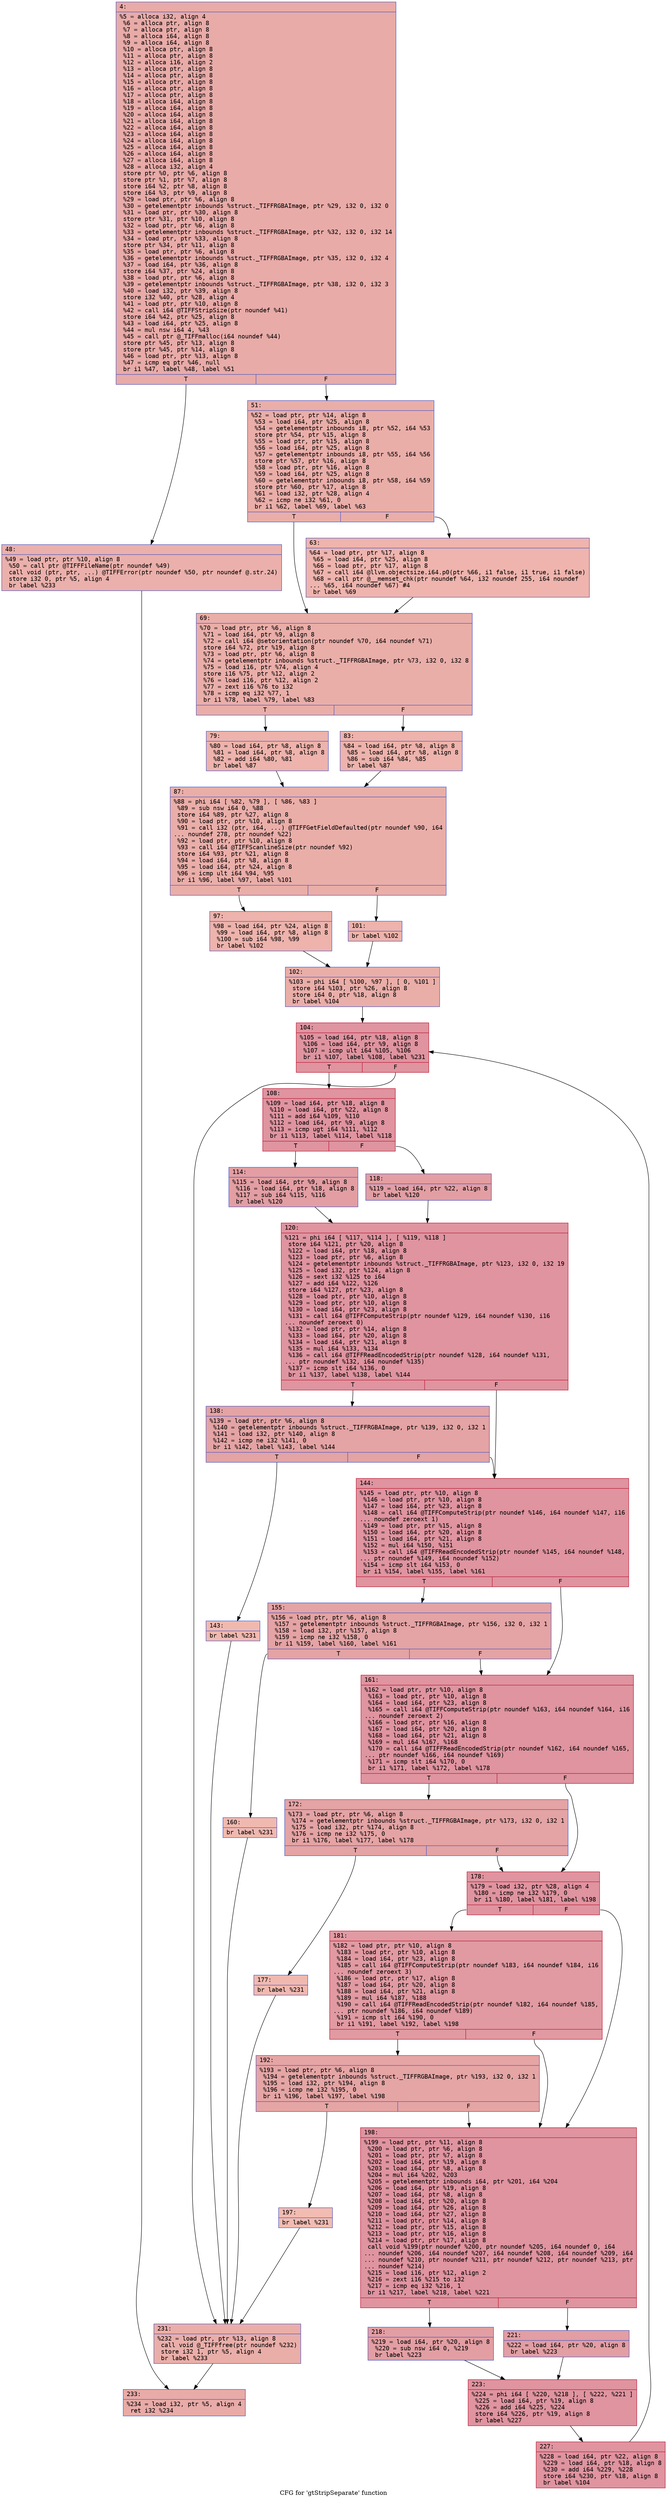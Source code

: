 digraph "CFG for 'gtStripSeparate' function" {
	label="CFG for 'gtStripSeparate' function";

	Node0x600002a33340 [shape=record,color="#3d50c3ff", style=filled, fillcolor="#cc403a70" fontname="Courier",label="{4:\l|  %5 = alloca i32, align 4\l  %6 = alloca ptr, align 8\l  %7 = alloca ptr, align 8\l  %8 = alloca i64, align 8\l  %9 = alloca i64, align 8\l  %10 = alloca ptr, align 8\l  %11 = alloca ptr, align 8\l  %12 = alloca i16, align 2\l  %13 = alloca ptr, align 8\l  %14 = alloca ptr, align 8\l  %15 = alloca ptr, align 8\l  %16 = alloca ptr, align 8\l  %17 = alloca ptr, align 8\l  %18 = alloca i64, align 8\l  %19 = alloca i64, align 8\l  %20 = alloca i64, align 8\l  %21 = alloca i64, align 8\l  %22 = alloca i64, align 8\l  %23 = alloca i64, align 8\l  %24 = alloca i64, align 8\l  %25 = alloca i64, align 8\l  %26 = alloca i64, align 8\l  %27 = alloca i64, align 8\l  %28 = alloca i32, align 4\l  store ptr %0, ptr %6, align 8\l  store ptr %1, ptr %7, align 8\l  store i64 %2, ptr %8, align 8\l  store i64 %3, ptr %9, align 8\l  %29 = load ptr, ptr %6, align 8\l  %30 = getelementptr inbounds %struct._TIFFRGBAImage, ptr %29, i32 0, i32 0\l  %31 = load ptr, ptr %30, align 8\l  store ptr %31, ptr %10, align 8\l  %32 = load ptr, ptr %6, align 8\l  %33 = getelementptr inbounds %struct._TIFFRGBAImage, ptr %32, i32 0, i32 14\l  %34 = load ptr, ptr %33, align 8\l  store ptr %34, ptr %11, align 8\l  %35 = load ptr, ptr %6, align 8\l  %36 = getelementptr inbounds %struct._TIFFRGBAImage, ptr %35, i32 0, i32 4\l  %37 = load i64, ptr %36, align 8\l  store i64 %37, ptr %24, align 8\l  %38 = load ptr, ptr %6, align 8\l  %39 = getelementptr inbounds %struct._TIFFRGBAImage, ptr %38, i32 0, i32 3\l  %40 = load i32, ptr %39, align 8\l  store i32 %40, ptr %28, align 4\l  %41 = load ptr, ptr %10, align 8\l  %42 = call i64 @TIFFStripSize(ptr noundef %41)\l  store i64 %42, ptr %25, align 8\l  %43 = load i64, ptr %25, align 8\l  %44 = mul nsw i64 4, %43\l  %45 = call ptr @_TIFFmalloc(i64 noundef %44)\l  store ptr %45, ptr %13, align 8\l  store ptr %45, ptr %14, align 8\l  %46 = load ptr, ptr %13, align 8\l  %47 = icmp eq ptr %46, null\l  br i1 %47, label %48, label %51\l|{<s0>T|<s1>F}}"];
	Node0x600002a33340:s0 -> Node0x600002a33430[tooltip="4 -> 48\nProbability 37.50%" ];
	Node0x600002a33340:s1 -> Node0x600002a33480[tooltip="4 -> 51\nProbability 62.50%" ];
	Node0x600002a33430 [shape=record,color="#3d50c3ff", style=filled, fillcolor="#d24b4070" fontname="Courier",label="{48:\l|  %49 = load ptr, ptr %10, align 8\l  %50 = call ptr @TIFFFileName(ptr noundef %49)\l  call void (ptr, ptr, ...) @TIFFError(ptr noundef %50, ptr noundef @.str.24)\l  store i32 0, ptr %5, align 4\l  br label %233\l}"];
	Node0x600002a33430 -> Node0x600002a33e80[tooltip="48 -> 233\nProbability 100.00%" ];
	Node0x600002a33480 [shape=record,color="#3d50c3ff", style=filled, fillcolor="#d0473d70" fontname="Courier",label="{51:\l|  %52 = load ptr, ptr %14, align 8\l  %53 = load i64, ptr %25, align 8\l  %54 = getelementptr inbounds i8, ptr %52, i64 %53\l  store ptr %54, ptr %15, align 8\l  %55 = load ptr, ptr %15, align 8\l  %56 = load i64, ptr %25, align 8\l  %57 = getelementptr inbounds i8, ptr %55, i64 %56\l  store ptr %57, ptr %16, align 8\l  %58 = load ptr, ptr %16, align 8\l  %59 = load i64, ptr %25, align 8\l  %60 = getelementptr inbounds i8, ptr %58, i64 %59\l  store ptr %60, ptr %17, align 8\l  %61 = load i32, ptr %28, align 4\l  %62 = icmp ne i32 %61, 0\l  br i1 %62, label %69, label %63\l|{<s0>T|<s1>F}}"];
	Node0x600002a33480:s0 -> Node0x600002a33520[tooltip="51 -> 69\nProbability 62.50%" ];
	Node0x600002a33480:s1 -> Node0x600002a334d0[tooltip="51 -> 63\nProbability 37.50%" ];
	Node0x600002a334d0 [shape=record,color="#3d50c3ff", style=filled, fillcolor="#d8564670" fontname="Courier",label="{63:\l|  %64 = load ptr, ptr %17, align 8\l  %65 = load i64, ptr %25, align 8\l  %66 = load ptr, ptr %17, align 8\l  %67 = call i64 @llvm.objectsize.i64.p0(ptr %66, i1 false, i1 true, i1 false)\l  %68 = call ptr @__memset_chk(ptr noundef %64, i32 noundef 255, i64 noundef\l... %65, i64 noundef %67) #4\l  br label %69\l}"];
	Node0x600002a334d0 -> Node0x600002a33520[tooltip="63 -> 69\nProbability 100.00%" ];
	Node0x600002a33520 [shape=record,color="#3d50c3ff", style=filled, fillcolor="#d0473d70" fontname="Courier",label="{69:\l|  %70 = load ptr, ptr %6, align 8\l  %71 = load i64, ptr %9, align 8\l  %72 = call i64 @setorientation(ptr noundef %70, i64 noundef %71)\l  store i64 %72, ptr %19, align 8\l  %73 = load ptr, ptr %6, align 8\l  %74 = getelementptr inbounds %struct._TIFFRGBAImage, ptr %73, i32 0, i32 8\l  %75 = load i16, ptr %74, align 4\l  store i16 %75, ptr %12, align 2\l  %76 = load i16, ptr %12, align 2\l  %77 = zext i16 %76 to i32\l  %78 = icmp eq i32 %77, 1\l  br i1 %78, label %79, label %83\l|{<s0>T|<s1>F}}"];
	Node0x600002a33520:s0 -> Node0x600002a33570[tooltip="69 -> 79\nProbability 50.00%" ];
	Node0x600002a33520:s1 -> Node0x600002a335c0[tooltip="69 -> 83\nProbability 50.00%" ];
	Node0x600002a33570 [shape=record,color="#3d50c3ff", style=filled, fillcolor="#d6524470" fontname="Courier",label="{79:\l|  %80 = load i64, ptr %8, align 8\l  %81 = load i64, ptr %8, align 8\l  %82 = add i64 %80, %81\l  br label %87\l}"];
	Node0x600002a33570 -> Node0x600002a33610[tooltip="79 -> 87\nProbability 100.00%" ];
	Node0x600002a335c0 [shape=record,color="#3d50c3ff", style=filled, fillcolor="#d6524470" fontname="Courier",label="{83:\l|  %84 = load i64, ptr %8, align 8\l  %85 = load i64, ptr %8, align 8\l  %86 = sub i64 %84, %85\l  br label %87\l}"];
	Node0x600002a335c0 -> Node0x600002a33610[tooltip="83 -> 87\nProbability 100.00%" ];
	Node0x600002a33610 [shape=record,color="#3d50c3ff", style=filled, fillcolor="#d0473d70" fontname="Courier",label="{87:\l|  %88 = phi i64 [ %82, %79 ], [ %86, %83 ]\l  %89 = sub nsw i64 0, %88\l  store i64 %89, ptr %27, align 8\l  %90 = load ptr, ptr %10, align 8\l  %91 = call i32 (ptr, i64, ...) @TIFFGetFieldDefaulted(ptr noundef %90, i64\l... noundef 278, ptr noundef %22)\l  %92 = load ptr, ptr %10, align 8\l  %93 = call i64 @TIFFScanlineSize(ptr noundef %92)\l  store i64 %93, ptr %21, align 8\l  %94 = load i64, ptr %8, align 8\l  %95 = load i64, ptr %24, align 8\l  %96 = icmp ult i64 %94, %95\l  br i1 %96, label %97, label %101\l|{<s0>T|<s1>F}}"];
	Node0x600002a33610:s0 -> Node0x600002a33660[tooltip="87 -> 97\nProbability 50.00%" ];
	Node0x600002a33610:s1 -> Node0x600002a336b0[tooltip="87 -> 101\nProbability 50.00%" ];
	Node0x600002a33660 [shape=record,color="#3d50c3ff", style=filled, fillcolor="#d6524470" fontname="Courier",label="{97:\l|  %98 = load i64, ptr %24, align 8\l  %99 = load i64, ptr %8, align 8\l  %100 = sub i64 %98, %99\l  br label %102\l}"];
	Node0x600002a33660 -> Node0x600002a33700[tooltip="97 -> 102\nProbability 100.00%" ];
	Node0x600002a336b0 [shape=record,color="#3d50c3ff", style=filled, fillcolor="#d6524470" fontname="Courier",label="{101:\l|  br label %102\l}"];
	Node0x600002a336b0 -> Node0x600002a33700[tooltip="101 -> 102\nProbability 100.00%" ];
	Node0x600002a33700 [shape=record,color="#3d50c3ff", style=filled, fillcolor="#d0473d70" fontname="Courier",label="{102:\l|  %103 = phi i64 [ %100, %97 ], [ 0, %101 ]\l  store i64 %103, ptr %26, align 8\l  store i64 0, ptr %18, align 8\l  br label %104\l}"];
	Node0x600002a33700 -> Node0x600002a33750[tooltip="102 -> 104\nProbability 100.00%" ];
	Node0x600002a33750 [shape=record,color="#b70d28ff", style=filled, fillcolor="#b70d2870" fontname="Courier",label="{104:\l|  %105 = load i64, ptr %18, align 8\l  %106 = load i64, ptr %9, align 8\l  %107 = icmp ult i64 %105, %106\l  br i1 %107, label %108, label %231\l|{<s0>T|<s1>F}}"];
	Node0x600002a33750:s0 -> Node0x600002a337a0[tooltip="104 -> 108\nProbability 96.88%" ];
	Node0x600002a33750:s1 -> Node0x600002a33e30[tooltip="104 -> 231\nProbability 3.12%" ];
	Node0x600002a337a0 [shape=record,color="#b70d28ff", style=filled, fillcolor="#b70d2870" fontname="Courier",label="{108:\l|  %109 = load i64, ptr %18, align 8\l  %110 = load i64, ptr %22, align 8\l  %111 = add i64 %109, %110\l  %112 = load i64, ptr %9, align 8\l  %113 = icmp ugt i64 %111, %112\l  br i1 %113, label %114, label %118\l|{<s0>T|<s1>F}}"];
	Node0x600002a337a0:s0 -> Node0x600002a337f0[tooltip="108 -> 114\nProbability 50.00%" ];
	Node0x600002a337a0:s1 -> Node0x600002a33840[tooltip="108 -> 118\nProbability 50.00%" ];
	Node0x600002a337f0 [shape=record,color="#3d50c3ff", style=filled, fillcolor="#be242e70" fontname="Courier",label="{114:\l|  %115 = load i64, ptr %9, align 8\l  %116 = load i64, ptr %18, align 8\l  %117 = sub i64 %115, %116\l  br label %120\l}"];
	Node0x600002a337f0 -> Node0x600002a33890[tooltip="114 -> 120\nProbability 100.00%" ];
	Node0x600002a33840 [shape=record,color="#3d50c3ff", style=filled, fillcolor="#be242e70" fontname="Courier",label="{118:\l|  %119 = load i64, ptr %22, align 8\l  br label %120\l}"];
	Node0x600002a33840 -> Node0x600002a33890[tooltip="118 -> 120\nProbability 100.00%" ];
	Node0x600002a33890 [shape=record,color="#b70d28ff", style=filled, fillcolor="#b70d2870" fontname="Courier",label="{120:\l|  %121 = phi i64 [ %117, %114 ], [ %119, %118 ]\l  store i64 %121, ptr %20, align 8\l  %122 = load i64, ptr %18, align 8\l  %123 = load ptr, ptr %6, align 8\l  %124 = getelementptr inbounds %struct._TIFFRGBAImage, ptr %123, i32 0, i32 19\l  %125 = load i32, ptr %124, align 8\l  %126 = sext i32 %125 to i64\l  %127 = add i64 %122, %126\l  store i64 %127, ptr %23, align 8\l  %128 = load ptr, ptr %10, align 8\l  %129 = load ptr, ptr %10, align 8\l  %130 = load i64, ptr %23, align 8\l  %131 = call i64 @TIFFComputeStrip(ptr noundef %129, i64 noundef %130, i16\l... noundef zeroext 0)\l  %132 = load ptr, ptr %14, align 8\l  %133 = load i64, ptr %20, align 8\l  %134 = load i64, ptr %21, align 8\l  %135 = mul i64 %133, %134\l  %136 = call i64 @TIFFReadEncodedStrip(ptr noundef %128, i64 noundef %131,\l... ptr noundef %132, i64 noundef %135)\l  %137 = icmp slt i64 %136, 0\l  br i1 %137, label %138, label %144\l|{<s0>T|<s1>F}}"];
	Node0x600002a33890:s0 -> Node0x600002a338e0[tooltip="120 -> 138\nProbability 37.50%" ];
	Node0x600002a33890:s1 -> Node0x600002a33980[tooltip="120 -> 144\nProbability 62.50%" ];
	Node0x600002a338e0 [shape=record,color="#3d50c3ff", style=filled, fillcolor="#c32e3170" fontname="Courier",label="{138:\l|  %139 = load ptr, ptr %6, align 8\l  %140 = getelementptr inbounds %struct._TIFFRGBAImage, ptr %139, i32 0, i32 1\l  %141 = load i32, ptr %140, align 8\l  %142 = icmp ne i32 %141, 0\l  br i1 %142, label %143, label %144\l|{<s0>T|<s1>F}}"];
	Node0x600002a338e0:s0 -> Node0x600002a33930[tooltip="138 -> 143\nProbability 3.12%" ];
	Node0x600002a338e0:s1 -> Node0x600002a33980[tooltip="138 -> 144\nProbability 96.88%" ];
	Node0x600002a33930 [shape=record,color="#3d50c3ff", style=filled, fillcolor="#de614d70" fontname="Courier",label="{143:\l|  br label %231\l}"];
	Node0x600002a33930 -> Node0x600002a33e30[tooltip="143 -> 231\nProbability 100.00%" ];
	Node0x600002a33980 [shape=record,color="#b70d28ff", style=filled, fillcolor="#b70d2870" fontname="Courier",label="{144:\l|  %145 = load ptr, ptr %10, align 8\l  %146 = load ptr, ptr %10, align 8\l  %147 = load i64, ptr %23, align 8\l  %148 = call i64 @TIFFComputeStrip(ptr noundef %146, i64 noundef %147, i16\l... noundef zeroext 1)\l  %149 = load ptr, ptr %15, align 8\l  %150 = load i64, ptr %20, align 8\l  %151 = load i64, ptr %21, align 8\l  %152 = mul i64 %150, %151\l  %153 = call i64 @TIFFReadEncodedStrip(ptr noundef %145, i64 noundef %148,\l... ptr noundef %149, i64 noundef %152)\l  %154 = icmp slt i64 %153, 0\l  br i1 %154, label %155, label %161\l|{<s0>T|<s1>F}}"];
	Node0x600002a33980:s0 -> Node0x600002a339d0[tooltip="144 -> 155\nProbability 37.50%" ];
	Node0x600002a33980:s1 -> Node0x600002a33a70[tooltip="144 -> 161\nProbability 62.50%" ];
	Node0x600002a339d0 [shape=record,color="#3d50c3ff", style=filled, fillcolor="#c32e3170" fontname="Courier",label="{155:\l|  %156 = load ptr, ptr %6, align 8\l  %157 = getelementptr inbounds %struct._TIFFRGBAImage, ptr %156, i32 0, i32 1\l  %158 = load i32, ptr %157, align 8\l  %159 = icmp ne i32 %158, 0\l  br i1 %159, label %160, label %161\l|{<s0>T|<s1>F}}"];
	Node0x600002a339d0:s0 -> Node0x600002a33a20[tooltip="155 -> 160\nProbability 3.12%" ];
	Node0x600002a339d0:s1 -> Node0x600002a33a70[tooltip="155 -> 161\nProbability 96.88%" ];
	Node0x600002a33a20 [shape=record,color="#3d50c3ff", style=filled, fillcolor="#de614d70" fontname="Courier",label="{160:\l|  br label %231\l}"];
	Node0x600002a33a20 -> Node0x600002a33e30[tooltip="160 -> 231\nProbability 100.00%" ];
	Node0x600002a33a70 [shape=record,color="#b70d28ff", style=filled, fillcolor="#b70d2870" fontname="Courier",label="{161:\l|  %162 = load ptr, ptr %10, align 8\l  %163 = load ptr, ptr %10, align 8\l  %164 = load i64, ptr %23, align 8\l  %165 = call i64 @TIFFComputeStrip(ptr noundef %163, i64 noundef %164, i16\l... noundef zeroext 2)\l  %166 = load ptr, ptr %16, align 8\l  %167 = load i64, ptr %20, align 8\l  %168 = load i64, ptr %21, align 8\l  %169 = mul i64 %167, %168\l  %170 = call i64 @TIFFReadEncodedStrip(ptr noundef %162, i64 noundef %165,\l... ptr noundef %166, i64 noundef %169)\l  %171 = icmp slt i64 %170, 0\l  br i1 %171, label %172, label %178\l|{<s0>T|<s1>F}}"];
	Node0x600002a33a70:s0 -> Node0x600002a33ac0[tooltip="161 -> 172\nProbability 37.50%" ];
	Node0x600002a33a70:s1 -> Node0x600002a33b60[tooltip="161 -> 178\nProbability 62.50%" ];
	Node0x600002a33ac0 [shape=record,color="#3d50c3ff", style=filled, fillcolor="#c32e3170" fontname="Courier",label="{172:\l|  %173 = load ptr, ptr %6, align 8\l  %174 = getelementptr inbounds %struct._TIFFRGBAImage, ptr %173, i32 0, i32 1\l  %175 = load i32, ptr %174, align 8\l  %176 = icmp ne i32 %175, 0\l  br i1 %176, label %177, label %178\l|{<s0>T|<s1>F}}"];
	Node0x600002a33ac0:s0 -> Node0x600002a33b10[tooltip="172 -> 177\nProbability 3.12%" ];
	Node0x600002a33ac0:s1 -> Node0x600002a33b60[tooltip="172 -> 178\nProbability 96.88%" ];
	Node0x600002a33b10 [shape=record,color="#3d50c3ff", style=filled, fillcolor="#de614d70" fontname="Courier",label="{177:\l|  br label %231\l}"];
	Node0x600002a33b10 -> Node0x600002a33e30[tooltip="177 -> 231\nProbability 100.00%" ];
	Node0x600002a33b60 [shape=record,color="#b70d28ff", style=filled, fillcolor="#b70d2870" fontname="Courier",label="{178:\l|  %179 = load i32, ptr %28, align 4\l  %180 = icmp ne i32 %179, 0\l  br i1 %180, label %181, label %198\l|{<s0>T|<s1>F}}"];
	Node0x600002a33b60:s0 -> Node0x600002a33bb0[tooltip="178 -> 181\nProbability 62.50%" ];
	Node0x600002a33b60:s1 -> Node0x600002a33ca0[tooltip="178 -> 198\nProbability 37.50%" ];
	Node0x600002a33bb0 [shape=record,color="#b70d28ff", style=filled, fillcolor="#bb1b2c70" fontname="Courier",label="{181:\l|  %182 = load ptr, ptr %10, align 8\l  %183 = load ptr, ptr %10, align 8\l  %184 = load i64, ptr %23, align 8\l  %185 = call i64 @TIFFComputeStrip(ptr noundef %183, i64 noundef %184, i16\l... noundef zeroext 3)\l  %186 = load ptr, ptr %17, align 8\l  %187 = load i64, ptr %20, align 8\l  %188 = load i64, ptr %21, align 8\l  %189 = mul i64 %187, %188\l  %190 = call i64 @TIFFReadEncodedStrip(ptr noundef %182, i64 noundef %185,\l... ptr noundef %186, i64 noundef %189)\l  %191 = icmp slt i64 %190, 0\l  br i1 %191, label %192, label %198\l|{<s0>T|<s1>F}}"];
	Node0x600002a33bb0:s0 -> Node0x600002a33c00[tooltip="181 -> 192\nProbability 37.50%" ];
	Node0x600002a33bb0:s1 -> Node0x600002a33ca0[tooltip="181 -> 198\nProbability 62.50%" ];
	Node0x600002a33c00 [shape=record,color="#3d50c3ff", style=filled, fillcolor="#c5333470" fontname="Courier",label="{192:\l|  %193 = load ptr, ptr %6, align 8\l  %194 = getelementptr inbounds %struct._TIFFRGBAImage, ptr %193, i32 0, i32 1\l  %195 = load i32, ptr %194, align 8\l  %196 = icmp ne i32 %195, 0\l  br i1 %196, label %197, label %198\l|{<s0>T|<s1>F}}"];
	Node0x600002a33c00:s0 -> Node0x600002a33c50[tooltip="192 -> 197\nProbability 3.12%" ];
	Node0x600002a33c00:s1 -> Node0x600002a33ca0[tooltip="192 -> 198\nProbability 96.88%" ];
	Node0x600002a33c50 [shape=record,color="#3d50c3ff", style=filled, fillcolor="#e1675170" fontname="Courier",label="{197:\l|  br label %231\l}"];
	Node0x600002a33c50 -> Node0x600002a33e30[tooltip="197 -> 231\nProbability 100.00%" ];
	Node0x600002a33ca0 [shape=record,color="#b70d28ff", style=filled, fillcolor="#b70d2870" fontname="Courier",label="{198:\l|  %199 = load ptr, ptr %11, align 8\l  %200 = load ptr, ptr %6, align 8\l  %201 = load ptr, ptr %7, align 8\l  %202 = load i64, ptr %19, align 8\l  %203 = load i64, ptr %8, align 8\l  %204 = mul i64 %202, %203\l  %205 = getelementptr inbounds i64, ptr %201, i64 %204\l  %206 = load i64, ptr %19, align 8\l  %207 = load i64, ptr %8, align 8\l  %208 = load i64, ptr %20, align 8\l  %209 = load i64, ptr %26, align 8\l  %210 = load i64, ptr %27, align 8\l  %211 = load ptr, ptr %14, align 8\l  %212 = load ptr, ptr %15, align 8\l  %213 = load ptr, ptr %16, align 8\l  %214 = load ptr, ptr %17, align 8\l  call void %199(ptr noundef %200, ptr noundef %205, i64 noundef 0, i64\l... noundef %206, i64 noundef %207, i64 noundef %208, i64 noundef %209, i64\l... noundef %210, ptr noundef %211, ptr noundef %212, ptr noundef %213, ptr\l... noundef %214)\l  %215 = load i16, ptr %12, align 2\l  %216 = zext i16 %215 to i32\l  %217 = icmp eq i32 %216, 1\l  br i1 %217, label %218, label %221\l|{<s0>T|<s1>F}}"];
	Node0x600002a33ca0:s0 -> Node0x600002a33cf0[tooltip="198 -> 218\nProbability 50.00%" ];
	Node0x600002a33ca0:s1 -> Node0x600002a33d40[tooltip="198 -> 221\nProbability 50.00%" ];
	Node0x600002a33cf0 [shape=record,color="#3d50c3ff", style=filled, fillcolor="#be242e70" fontname="Courier",label="{218:\l|  %219 = load i64, ptr %20, align 8\l  %220 = sub nsw i64 0, %219\l  br label %223\l}"];
	Node0x600002a33cf0 -> Node0x600002a33d90[tooltip="218 -> 223\nProbability 100.00%" ];
	Node0x600002a33d40 [shape=record,color="#3d50c3ff", style=filled, fillcolor="#be242e70" fontname="Courier",label="{221:\l|  %222 = load i64, ptr %20, align 8\l  br label %223\l}"];
	Node0x600002a33d40 -> Node0x600002a33d90[tooltip="221 -> 223\nProbability 100.00%" ];
	Node0x600002a33d90 [shape=record,color="#b70d28ff", style=filled, fillcolor="#b70d2870" fontname="Courier",label="{223:\l|  %224 = phi i64 [ %220, %218 ], [ %222, %221 ]\l  %225 = load i64, ptr %19, align 8\l  %226 = add i64 %225, %224\l  store i64 %226, ptr %19, align 8\l  br label %227\l}"];
	Node0x600002a33d90 -> Node0x600002a33de0[tooltip="223 -> 227\nProbability 100.00%" ];
	Node0x600002a33de0 [shape=record,color="#b70d28ff", style=filled, fillcolor="#b70d2870" fontname="Courier",label="{227:\l|  %228 = load i64, ptr %22, align 8\l  %229 = load i64, ptr %18, align 8\l  %230 = add i64 %229, %228\l  store i64 %230, ptr %18, align 8\l  br label %104\l}"];
	Node0x600002a33de0 -> Node0x600002a33750[tooltip="227 -> 104\nProbability 100.00%" ];
	Node0x600002a33e30 [shape=record,color="#3d50c3ff", style=filled, fillcolor="#d0473d70" fontname="Courier",label="{231:\l|  %232 = load ptr, ptr %13, align 8\l  call void @_TIFFfree(ptr noundef %232)\l  store i32 1, ptr %5, align 4\l  br label %233\l}"];
	Node0x600002a33e30 -> Node0x600002a33e80[tooltip="231 -> 233\nProbability 100.00%" ];
	Node0x600002a33e80 [shape=record,color="#3d50c3ff", style=filled, fillcolor="#cc403a70" fontname="Courier",label="{233:\l|  %234 = load i32, ptr %5, align 4\l  ret i32 %234\l}"];
}
